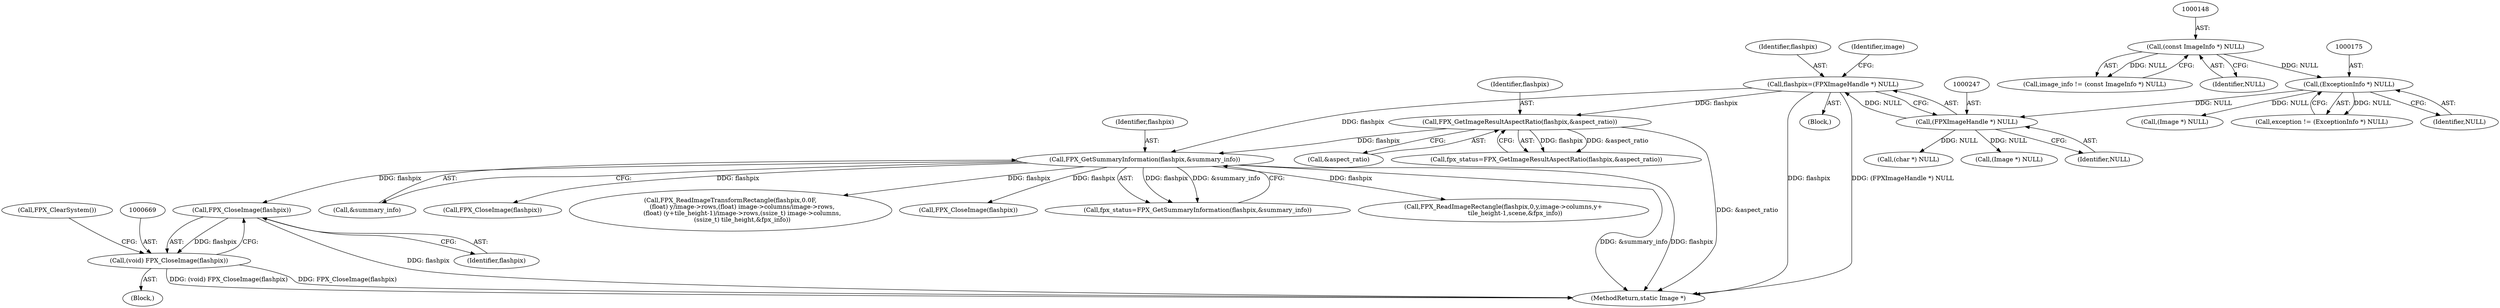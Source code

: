 digraph "0_ImageMagick_f6e9d0d9955e85bdd7540b251cd50d598dacc5e6_19@pointer" {
"1000670" [label="(Call,FPX_CloseImage(flashpix))"];
"1000344" [label="(Call,FPX_GetSummaryInformation(flashpix,&summary_info))"];
"1000317" [label="(Call,FPX_GetImageResultAspectRatio(flashpix,&aspect_ratio))"];
"1000244" [label="(Call,flashpix=(FPXImageHandle *) NULL)"];
"1000246" [label="(Call,(FPXImageHandle *) NULL)"];
"1000174" [label="(Call,(ExceptionInfo *) NULL)"];
"1000147" [label="(Call,(const ImageInfo *) NULL)"];
"1000668" [label="(Call,(void) FPX_CloseImage(flashpix))"];
"1000204" [label="(Call,(Image *) NULL)"];
"1000318" [label="(Identifier,flashpix)"];
"1000149" [label="(Identifier,NULL)"];
"1000176" [label="(Identifier,NULL)"];
"1000147" [label="(Call,(const ImageInfo *) NULL)"];
"1000253" [label="(Identifier,image)"];
"1000303" [label="(Call,(char *) NULL)"];
"1000672" [label="(Call,FPX_ClearSystem())"];
"1000317" [label="(Call,FPX_GetImageResultAspectRatio(flashpix,&aspect_ratio))"];
"1000342" [label="(Call,fpx_status=FPX_GetSummaryInformation(flashpix,&summary_info))"];
"1000667" [label="(Block,)"];
"1001229" [label="(MethodReturn,static Image *)"];
"1000284" [label="(Call,(Image *) NULL)"];
"1000671" [label="(Identifier,flashpix)"];
"1000245" [label="(Identifier,flashpix)"];
"1000115" [label="(Block,)"];
"1000174" [label="(Call,(ExceptionInfo *) NULL)"];
"1000345" [label="(Identifier,flashpix)"];
"1000319" [label="(Call,&aspect_ratio)"];
"1000668" [label="(Call,(void) FPX_CloseImage(flashpix))"];
"1000346" [label="(Call,&summary_info)"];
"1000315" [label="(Call,fpx_status=FPX_GetImageResultAspectRatio(flashpix,&aspect_ratio))"];
"1000246" [label="(Call,(FPXImageHandle *) NULL)"];
"1000344" [label="(Call,FPX_GetSummaryInformation(flashpix,&summary_info))"];
"1000145" [label="(Call,image_info != (const ImageInfo *) NULL)"];
"1000172" [label="(Call,exception != (ExceptionInfo *) NULL)"];
"1000729" [label="(Call,FPX_CloseImage(flashpix))"];
"1000244" [label="(Call,flashpix=(FPXImageHandle *) NULL)"];
"1000670" [label="(Call,FPX_CloseImage(flashpix))"];
"1000988" [label="(Call,FPX_ReadImageTransformRectangle(flashpix,0.0F,\n            (float) y/image->rows,(float) image->columns/image->rows,\n            (float) (y+tile_height-1)/image->rows,(ssize_t) image->columns,\n            (ssize_t) tile_height,&fpx_info))"];
"1001223" [label="(Call,FPX_CloseImage(flashpix))"];
"1000248" [label="(Identifier,NULL)"];
"1000970" [label="(Call,FPX_ReadImageRectangle(flashpix,0,y,image->columns,y+\n            tile_height-1,scene,&fpx_info))"];
"1000670" -> "1000668"  [label="AST: "];
"1000670" -> "1000671"  [label="CFG: "];
"1000671" -> "1000670"  [label="AST: "];
"1000668" -> "1000670"  [label="CFG: "];
"1000670" -> "1001229"  [label="DDG: flashpix"];
"1000670" -> "1000668"  [label="DDG: flashpix"];
"1000344" -> "1000670"  [label="DDG: flashpix"];
"1000344" -> "1000342"  [label="AST: "];
"1000344" -> "1000346"  [label="CFG: "];
"1000345" -> "1000344"  [label="AST: "];
"1000346" -> "1000344"  [label="AST: "];
"1000342" -> "1000344"  [label="CFG: "];
"1000344" -> "1001229"  [label="DDG: &summary_info"];
"1000344" -> "1001229"  [label="DDG: flashpix"];
"1000344" -> "1000342"  [label="DDG: flashpix"];
"1000344" -> "1000342"  [label="DDG: &summary_info"];
"1000317" -> "1000344"  [label="DDG: flashpix"];
"1000244" -> "1000344"  [label="DDG: flashpix"];
"1000344" -> "1000729"  [label="DDG: flashpix"];
"1000344" -> "1000970"  [label="DDG: flashpix"];
"1000344" -> "1000988"  [label="DDG: flashpix"];
"1000344" -> "1001223"  [label="DDG: flashpix"];
"1000317" -> "1000315"  [label="AST: "];
"1000317" -> "1000319"  [label="CFG: "];
"1000318" -> "1000317"  [label="AST: "];
"1000319" -> "1000317"  [label="AST: "];
"1000315" -> "1000317"  [label="CFG: "];
"1000317" -> "1001229"  [label="DDG: &aspect_ratio"];
"1000317" -> "1000315"  [label="DDG: flashpix"];
"1000317" -> "1000315"  [label="DDG: &aspect_ratio"];
"1000244" -> "1000317"  [label="DDG: flashpix"];
"1000244" -> "1000115"  [label="AST: "];
"1000244" -> "1000246"  [label="CFG: "];
"1000245" -> "1000244"  [label="AST: "];
"1000246" -> "1000244"  [label="AST: "];
"1000253" -> "1000244"  [label="CFG: "];
"1000244" -> "1001229"  [label="DDG: flashpix"];
"1000244" -> "1001229"  [label="DDG: (FPXImageHandle *) NULL"];
"1000246" -> "1000244"  [label="DDG: NULL"];
"1000246" -> "1000248"  [label="CFG: "];
"1000247" -> "1000246"  [label="AST: "];
"1000248" -> "1000246"  [label="AST: "];
"1000174" -> "1000246"  [label="DDG: NULL"];
"1000246" -> "1000284"  [label="DDG: NULL"];
"1000246" -> "1000303"  [label="DDG: NULL"];
"1000174" -> "1000172"  [label="AST: "];
"1000174" -> "1000176"  [label="CFG: "];
"1000175" -> "1000174"  [label="AST: "];
"1000176" -> "1000174"  [label="AST: "];
"1000172" -> "1000174"  [label="CFG: "];
"1000174" -> "1000172"  [label="DDG: NULL"];
"1000147" -> "1000174"  [label="DDG: NULL"];
"1000174" -> "1000204"  [label="DDG: NULL"];
"1000147" -> "1000145"  [label="AST: "];
"1000147" -> "1000149"  [label="CFG: "];
"1000148" -> "1000147"  [label="AST: "];
"1000149" -> "1000147"  [label="AST: "];
"1000145" -> "1000147"  [label="CFG: "];
"1000147" -> "1000145"  [label="DDG: NULL"];
"1000668" -> "1000667"  [label="AST: "];
"1000669" -> "1000668"  [label="AST: "];
"1000672" -> "1000668"  [label="CFG: "];
"1000668" -> "1001229"  [label="DDG: (void) FPX_CloseImage(flashpix)"];
"1000668" -> "1001229"  [label="DDG: FPX_CloseImage(flashpix)"];
}
